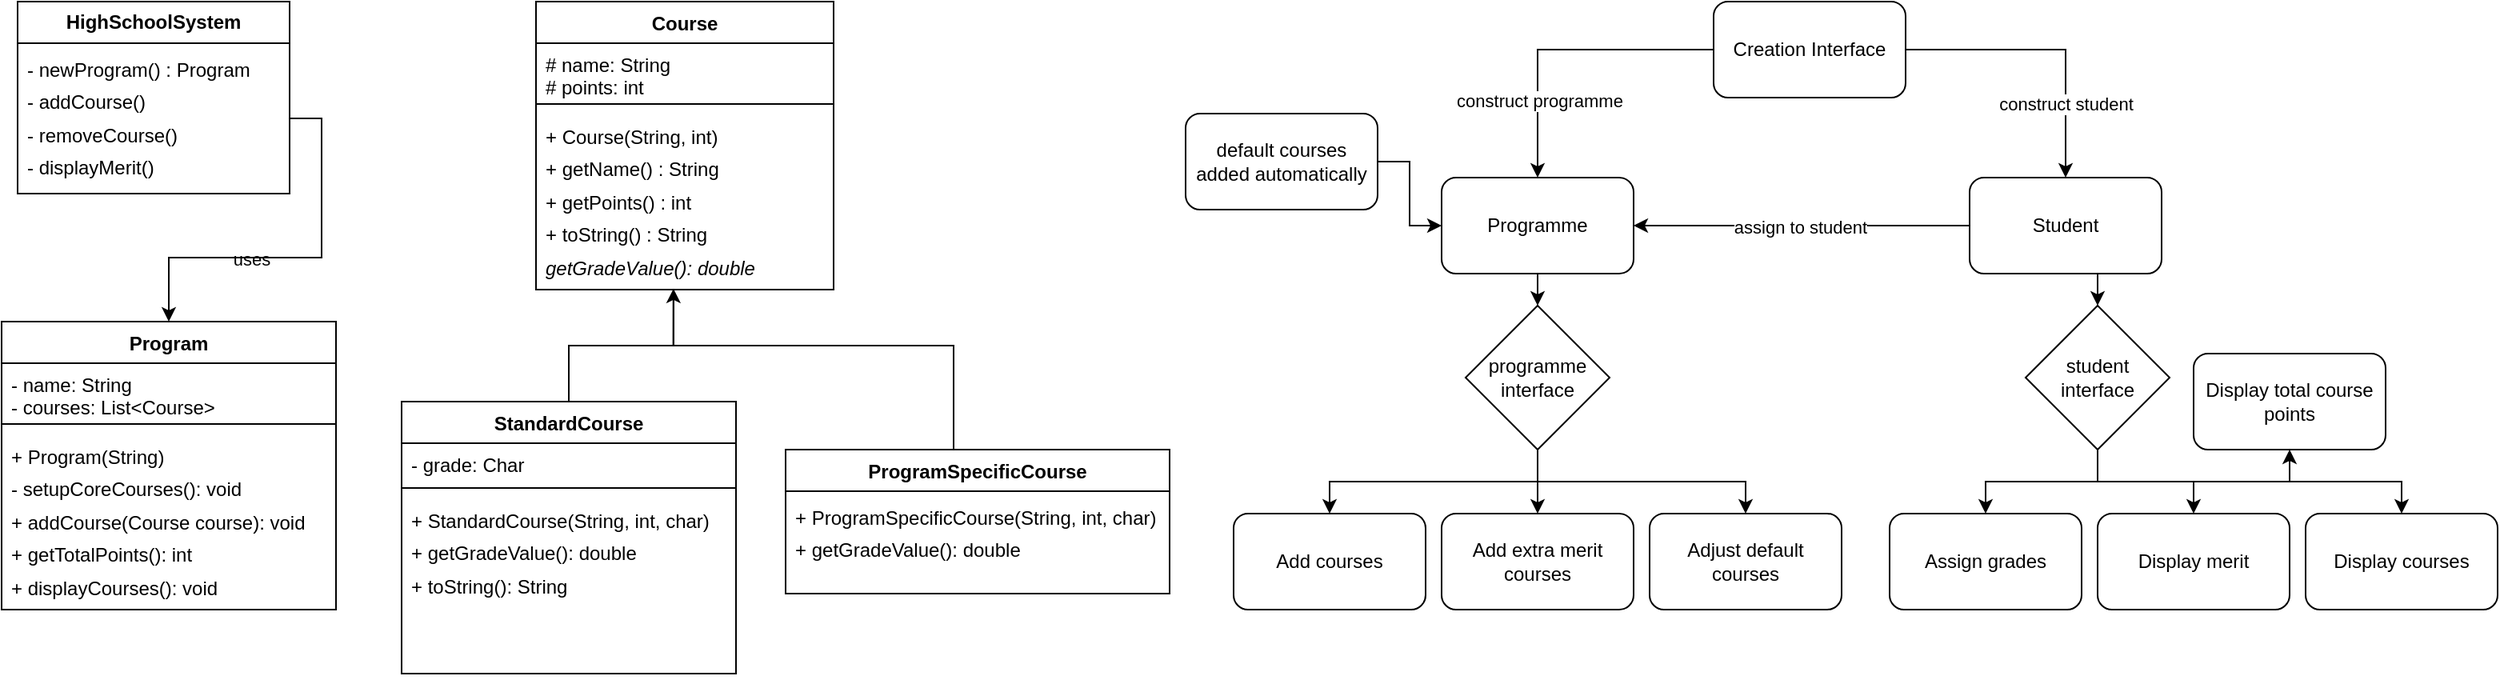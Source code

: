 <mxfile version="26.0.16">
  <diagram name="Page-1" id="ZLX0v0UZS0Uh1XJOQydC">
    <mxGraphModel dx="1110" dy="545" grid="1" gridSize="10" guides="1" tooltips="1" connect="1" arrows="1" fold="1" page="1" pageScale="1" pageWidth="413" pageHeight="583" background="#FFFFFF" math="0" shadow="0">
      <root>
        <mxCell id="0" />
        <mxCell id="1" parent="0" />
        <mxCell id="oeutDnv7Xu86Ao1kU50R-1" value="Course" style="swimlane;fontStyle=1;align=center;verticalAlign=top;childLayout=stackLayout;horizontal=1;startSize=26;horizontalStack=0;resizeParent=1;resizeParentMax=0;resizeLast=0;collapsible=1;marginBottom=0;whiteSpace=wrap;html=1;labelBackgroundColor=none;" parent="1" vertex="1">
          <mxGeometry x="384" y="50" width="186" height="180" as="geometry" />
        </mxCell>
        <mxCell id="oeutDnv7Xu86Ao1kU50R-2" value="&lt;div&gt;# name: String&lt;br&gt;# points: int&lt;/div&gt;" style="text;strokeColor=none;fillColor=none;align=left;verticalAlign=top;spacingLeft=4;spacingRight=4;overflow=hidden;rotatable=0;points=[[0,0.5],[1,0.5]];portConstraint=eastwest;whiteSpace=wrap;html=1;labelBackgroundColor=none;" parent="oeutDnv7Xu86Ao1kU50R-1" vertex="1">
          <mxGeometry y="26" width="186" height="34" as="geometry" />
        </mxCell>
        <mxCell id="oeutDnv7Xu86Ao1kU50R-3" value="" style="line;strokeWidth=1;fillColor=none;align=left;verticalAlign=middle;spacingTop=-1;spacingLeft=3;spacingRight=3;rotatable=0;labelPosition=right;points=[];portConstraint=eastwest;labelBackgroundColor=none;" parent="oeutDnv7Xu86Ao1kU50R-1" vertex="1">
          <mxGeometry y="60" width="186" height="8" as="geometry" />
        </mxCell>
        <mxCell id="oeutDnv7Xu86Ao1kU50R-4" value="&lt;div style=&quot;line-height: 170%;&quot;&gt;&lt;font&gt;+ Course(String, int)&lt;/font&gt;&lt;div&gt;&lt;font&gt;+ getName() : String&lt;/font&gt;&lt;/div&gt;&lt;div&gt;&lt;font&gt;+ getPoints() : int&lt;/font&gt;&lt;/div&gt;&lt;div&gt;&lt;font&gt;+ toString() : String&lt;/font&gt;&lt;/div&gt;&lt;div&gt;&lt;i&gt;&lt;font&gt;getGradeValue(): double&lt;/font&gt;&lt;/i&gt;&lt;/div&gt;&lt;/div&gt;" style="text;strokeColor=none;fillColor=none;align=left;verticalAlign=top;spacingLeft=4;spacingRight=4;overflow=hidden;rotatable=0;points=[[0,0.5],[1,0.5]];portConstraint=eastwest;whiteSpace=wrap;html=1;labelBackgroundColor=none;" parent="oeutDnv7Xu86Ao1kU50R-1" vertex="1">
          <mxGeometry y="68" width="186" height="112" as="geometry" />
        </mxCell>
        <mxCell id="oeutDnv7Xu86Ao1kU50R-6" value="StandardCourse" style="swimlane;fontStyle=1;align=center;verticalAlign=top;childLayout=stackLayout;horizontal=1;startSize=26;horizontalStack=0;resizeParent=1;resizeParentMax=0;resizeLast=0;collapsible=1;marginBottom=0;whiteSpace=wrap;html=1;labelBackgroundColor=none;" parent="1" vertex="1">
          <mxGeometry x="300" y="300" width="209" height="170" as="geometry" />
        </mxCell>
        <mxCell id="oeutDnv7Xu86Ao1kU50R-7" value="&lt;div&gt;- grade: Char&lt;/div&gt;" style="text;strokeColor=none;fillColor=none;align=left;verticalAlign=top;spacingLeft=4;spacingRight=4;overflow=hidden;rotatable=0;points=[[0,0.5],[1,0.5]];portConstraint=eastwest;whiteSpace=wrap;html=1;labelBackgroundColor=none;" parent="oeutDnv7Xu86Ao1kU50R-6" vertex="1">
          <mxGeometry y="26" width="209" height="24" as="geometry" />
        </mxCell>
        <mxCell id="oeutDnv7Xu86Ao1kU50R-8" value="" style="line;strokeWidth=1;fillColor=none;align=left;verticalAlign=middle;spacingTop=-1;spacingLeft=3;spacingRight=3;rotatable=0;labelPosition=right;points=[];portConstraint=eastwest;labelBackgroundColor=none;" parent="oeutDnv7Xu86Ao1kU50R-6" vertex="1">
          <mxGeometry y="50" width="209" height="8" as="geometry" />
        </mxCell>
        <mxCell id="oeutDnv7Xu86Ao1kU50R-9" value="&lt;div style=&quot;line-height: 170%;&quot;&gt;+ StandardCourse(String, int, char)&lt;/div&gt;&lt;div style=&quot;line-height: 170%;&quot;&gt;+ getGradeValue(): double&lt;/div&gt;&lt;div style=&quot;line-height: 170%;&quot;&gt;+ toString(): String&lt;/div&gt;" style="text;strokeColor=none;fillColor=none;align=left;verticalAlign=top;spacingLeft=4;spacingRight=4;overflow=hidden;rotatable=0;points=[[0,0.5],[1,0.5]];portConstraint=eastwest;whiteSpace=wrap;html=1;labelBackgroundColor=none;" parent="oeutDnv7Xu86Ao1kU50R-6" vertex="1">
          <mxGeometry y="58" width="209" height="112" as="geometry" />
        </mxCell>
        <mxCell id="oeutDnv7Xu86Ao1kU50R-19" value="&lt;b&gt;HighSchoolSystem&lt;/b&gt;" style="swimlane;fontStyle=0;childLayout=stackLayout;horizontal=1;startSize=26;fillColor=none;horizontalStack=0;resizeParent=1;resizeParentMax=0;resizeLast=0;collapsible=1;marginBottom=0;whiteSpace=wrap;html=1;labelBackgroundColor=none;" parent="1" vertex="1">
          <mxGeometry x="60" y="50" width="170" height="120" as="geometry" />
        </mxCell>
        <mxCell id="oeutDnv7Xu86Ao1kU50R-20" value="&lt;div style=&quot;line-height: 170%;&quot;&gt;- newProgram() : Program&lt;div&gt;- addCourse()&lt;/div&gt;&lt;div&gt;- removeCourse()&lt;/div&gt;&lt;div&gt;- displayMerit()&lt;/div&gt;&lt;/div&gt;" style="text;strokeColor=none;fillColor=none;align=left;verticalAlign=top;spacingLeft=4;spacingRight=4;overflow=hidden;rotatable=0;points=[[0,0.5],[1,0.5]];portConstraint=eastwest;whiteSpace=wrap;html=1;labelBackgroundColor=none;" parent="oeutDnv7Xu86Ao1kU50R-19" vertex="1">
          <mxGeometry y="26" width="170" height="94" as="geometry" />
        </mxCell>
        <mxCell id="oeutDnv7Xu86Ao1kU50R-23" value="Program" style="swimlane;fontStyle=1;align=center;verticalAlign=top;childLayout=stackLayout;horizontal=1;startSize=26;horizontalStack=0;resizeParent=1;resizeParentMax=0;resizeLast=0;collapsible=1;marginBottom=0;whiteSpace=wrap;html=1;labelBackgroundColor=none;" parent="1" vertex="1">
          <mxGeometry x="50" y="250" width="209" height="180" as="geometry" />
        </mxCell>
        <mxCell id="oeutDnv7Xu86Ao1kU50R-24" value="&lt;div&gt;- name: String&lt;div&gt;- courses: List&amp;lt;Course&amp;gt;&lt;/div&gt;&lt;/div&gt;" style="text;strokeColor=none;fillColor=none;align=left;verticalAlign=top;spacingLeft=4;spacingRight=4;overflow=hidden;rotatable=0;points=[[0,0.5],[1,0.5]];portConstraint=eastwest;whiteSpace=wrap;html=1;labelBackgroundColor=none;" parent="oeutDnv7Xu86Ao1kU50R-23" vertex="1">
          <mxGeometry y="26" width="209" height="34" as="geometry" />
        </mxCell>
        <mxCell id="oeutDnv7Xu86Ao1kU50R-25" value="" style="line;strokeWidth=1;fillColor=none;align=left;verticalAlign=middle;spacingTop=-1;spacingLeft=3;spacingRight=3;rotatable=0;labelPosition=right;points=[];portConstraint=eastwest;labelBackgroundColor=none;" parent="oeutDnv7Xu86Ao1kU50R-23" vertex="1">
          <mxGeometry y="60" width="209" height="8" as="geometry" />
        </mxCell>
        <mxCell id="oeutDnv7Xu86Ao1kU50R-26" value="&lt;div style=&quot;line-height: 170%;&quot;&gt;+ Program(String)&lt;/div&gt;&lt;div style=&quot;line-height: 170%;&quot;&gt;- setupCoreCourses(): void&lt;/div&gt;&lt;div style=&quot;line-height: 170%;&quot;&gt;+ addCourse(Course course): void&lt;/div&gt;&lt;div style=&quot;line-height: 170%;&quot;&gt;+ getTotalPoints(): int&lt;/div&gt;&lt;div style=&quot;line-height: 170%;&quot;&gt;+ displayCourses(): void&lt;/div&gt;" style="text;strokeColor=none;fillColor=none;align=left;verticalAlign=top;spacingLeft=4;spacingRight=4;overflow=hidden;rotatable=0;points=[[0,0.5],[1,0.5]];portConstraint=eastwest;whiteSpace=wrap;html=1;labelBackgroundColor=none;" parent="oeutDnv7Xu86Ao1kU50R-23" vertex="1">
          <mxGeometry y="68" width="209" height="112" as="geometry" />
        </mxCell>
        <mxCell id="oeutDnv7Xu86Ao1kU50R-27" value="ProgramSpecificCourse" style="swimlane;fontStyle=1;align=center;verticalAlign=top;childLayout=stackLayout;horizontal=1;startSize=26;horizontalStack=0;resizeParent=1;resizeParentMax=0;resizeLast=0;collapsible=1;marginBottom=0;whiteSpace=wrap;html=1;labelBackgroundColor=none;" parent="1" vertex="1">
          <mxGeometry x="540" y="330" width="240" height="90" as="geometry" />
        </mxCell>
        <mxCell id="oeutDnv7Xu86Ao1kU50R-30" value="&lt;div style=&quot;line-height: 170%;&quot;&gt;+ ProgramSpecificCourse(String, int, char)&lt;/div&gt;&lt;div style=&quot;line-height: 170%;&quot;&gt;+ getGradeValue(): double&lt;/div&gt;" style="text;strokeColor=none;fillColor=none;align=left;verticalAlign=top;spacingLeft=4;spacingRight=4;overflow=hidden;rotatable=0;points=[[0,0.5],[1,0.5]];portConstraint=eastwest;whiteSpace=wrap;html=1;labelBackgroundColor=none;" parent="oeutDnv7Xu86Ao1kU50R-27" vertex="1">
          <mxGeometry y="26" width="240" height="64" as="geometry" />
        </mxCell>
        <mxCell id="oeutDnv7Xu86Ao1kU50R-38" style="edgeStyle=orthogonalEdgeStyle;rounded=0;orthogonalLoop=1;jettySize=auto;html=1;exitX=0.5;exitY=0;exitDx=0;exitDy=0;entryX=0.462;entryY=1;entryDx=0;entryDy=0;entryPerimeter=0;endArrow=none;startFill=0;labelBackgroundColor=none;fontColor=default;" parent="1" source="oeutDnv7Xu86Ao1kU50R-27" target="oeutDnv7Xu86Ao1kU50R-4" edge="1">
          <mxGeometry relative="1" as="geometry">
            <Array as="points">
              <mxPoint x="645" y="265" />
              <mxPoint x="470" y="265" />
            </Array>
          </mxGeometry>
        </mxCell>
        <mxCell id="oeutDnv7Xu86Ao1kU50R-40" style="edgeStyle=orthogonalEdgeStyle;rounded=0;orthogonalLoop=1;jettySize=auto;html=1;exitX=0.5;exitY=0;exitDx=0;exitDy=0;entryX=0.462;entryY=0.995;entryDx=0;entryDy=0;entryPerimeter=0;labelBackgroundColor=none;fontColor=default;" parent="1" source="oeutDnv7Xu86Ao1kU50R-6" target="oeutDnv7Xu86Ao1kU50R-4" edge="1">
          <mxGeometry relative="1" as="geometry" />
        </mxCell>
        <mxCell id="oeutDnv7Xu86Ao1kU50R-55" style="edgeStyle=orthogonalEdgeStyle;rounded=0;orthogonalLoop=1;jettySize=auto;html=1;entryX=0.5;entryY=0;entryDx=0;entryDy=0;labelBackgroundColor=none;fontColor=default;" parent="1" source="oeutDnv7Xu86Ao1kU50R-20" target="oeutDnv7Xu86Ao1kU50R-23" edge="1">
          <mxGeometry relative="1" as="geometry" />
        </mxCell>
        <mxCell id="oeutDnv7Xu86Ao1kU50R-56" value="uses" style="edgeLabel;html=1;align=center;verticalAlign=middle;resizable=0;points=[];labelBackgroundColor=none;" parent="oeutDnv7Xu86Ao1kU50R-55" vertex="1" connectable="0">
          <mxGeometry x="0.248" y="1" relative="1" as="geometry">
            <mxPoint as="offset" />
          </mxGeometry>
        </mxCell>
        <mxCell id="8wF5PM18fzEZvsAPbTo8-22" style="edgeStyle=orthogonalEdgeStyle;rounded=0;orthogonalLoop=1;jettySize=auto;html=1;entryX=1;entryY=0.5;entryDx=0;entryDy=0;" edge="1" parent="1" source="8wF5PM18fzEZvsAPbTo8-6" target="8wF5PM18fzEZvsAPbTo8-17">
          <mxGeometry relative="1" as="geometry" />
        </mxCell>
        <mxCell id="8wF5PM18fzEZvsAPbTo8-23" value="assign to student" style="edgeLabel;html=1;align=center;verticalAlign=middle;resizable=0;points=[];" vertex="1" connectable="0" parent="8wF5PM18fzEZvsAPbTo8-22">
          <mxGeometry x="0.008" y="1" relative="1" as="geometry">
            <mxPoint as="offset" />
          </mxGeometry>
        </mxCell>
        <mxCell id="8wF5PM18fzEZvsAPbTo8-53" style="edgeStyle=orthogonalEdgeStyle;rounded=0;orthogonalLoop=1;jettySize=auto;html=1;exitX=0.5;exitY=1;exitDx=0;exitDy=0;entryX=0.5;entryY=0;entryDx=0;entryDy=0;" edge="1" parent="1" source="8wF5PM18fzEZvsAPbTo8-6" target="8wF5PM18fzEZvsAPbTo8-52">
          <mxGeometry relative="1" as="geometry" />
        </mxCell>
        <mxCell id="8wF5PM18fzEZvsAPbTo8-6" value="Student" style="rounded=1;whiteSpace=wrap;html=1;" vertex="1" parent="1">
          <mxGeometry x="1280" y="160" width="120" height="60" as="geometry" />
        </mxCell>
        <mxCell id="8wF5PM18fzEZvsAPbTo8-12" style="edgeStyle=orthogonalEdgeStyle;rounded=0;orthogonalLoop=1;jettySize=auto;html=1;entryX=0.5;entryY=0;entryDx=0;entryDy=0;" edge="1" parent="1" source="8wF5PM18fzEZvsAPbTo8-11" target="8wF5PM18fzEZvsAPbTo8-6">
          <mxGeometry relative="1" as="geometry" />
        </mxCell>
        <mxCell id="8wF5PM18fzEZvsAPbTo8-14" value="construct student" style="edgeLabel;html=1;align=center;verticalAlign=middle;resizable=0;points=[];" vertex="1" connectable="0" parent="8wF5PM18fzEZvsAPbTo8-12">
          <mxGeometry x="0.491" relative="1" as="geometry">
            <mxPoint as="offset" />
          </mxGeometry>
        </mxCell>
        <mxCell id="8wF5PM18fzEZvsAPbTo8-18" style="edgeStyle=orthogonalEdgeStyle;rounded=0;orthogonalLoop=1;jettySize=auto;html=1;entryX=0.5;entryY=0;entryDx=0;entryDy=0;" edge="1" parent="1" source="8wF5PM18fzEZvsAPbTo8-11" target="8wF5PM18fzEZvsAPbTo8-17">
          <mxGeometry relative="1" as="geometry" />
        </mxCell>
        <mxCell id="8wF5PM18fzEZvsAPbTo8-19" value="construct programme" style="edgeLabel;html=1;align=center;verticalAlign=middle;resizable=0;points=[];" vertex="1" connectable="0" parent="8wF5PM18fzEZvsAPbTo8-18">
          <mxGeometry x="0.613" y="1" relative="1" as="geometry">
            <mxPoint y="-11" as="offset" />
          </mxGeometry>
        </mxCell>
        <mxCell id="8wF5PM18fzEZvsAPbTo8-11" value="Creation Interface" style="rounded=1;whiteSpace=wrap;html=1;" vertex="1" parent="1">
          <mxGeometry x="1120" y="50" width="120" height="60" as="geometry" />
        </mxCell>
        <mxCell id="8wF5PM18fzEZvsAPbTo8-51" style="edgeStyle=orthogonalEdgeStyle;rounded=0;orthogonalLoop=1;jettySize=auto;html=1;exitX=0.5;exitY=1;exitDx=0;exitDy=0;entryX=0.5;entryY=0;entryDx=0;entryDy=0;" edge="1" parent="1" source="8wF5PM18fzEZvsAPbTo8-17" target="8wF5PM18fzEZvsAPbTo8-45">
          <mxGeometry relative="1" as="geometry" />
        </mxCell>
        <mxCell id="8wF5PM18fzEZvsAPbTo8-17" value="Programme" style="rounded=1;whiteSpace=wrap;html=1;" vertex="1" parent="1">
          <mxGeometry x="950" y="160" width="120" height="60" as="geometry" />
        </mxCell>
        <mxCell id="8wF5PM18fzEZvsAPbTo8-20" value="Add courses" style="rounded=1;whiteSpace=wrap;html=1;" vertex="1" parent="1">
          <mxGeometry x="820" y="370" width="120" height="60" as="geometry" />
        </mxCell>
        <mxCell id="8wF5PM18fzEZvsAPbTo8-24" value="Add extra merit courses" style="rounded=1;whiteSpace=wrap;html=1;" vertex="1" parent="1">
          <mxGeometry x="950" y="370" width="120" height="60" as="geometry" />
        </mxCell>
        <mxCell id="8wF5PM18fzEZvsAPbTo8-27" style="edgeStyle=orthogonalEdgeStyle;rounded=0;orthogonalLoop=1;jettySize=auto;html=1;entryX=0;entryY=0.5;entryDx=0;entryDy=0;" edge="1" parent="1" source="8wF5PM18fzEZvsAPbTo8-26" target="8wF5PM18fzEZvsAPbTo8-17">
          <mxGeometry relative="1" as="geometry" />
        </mxCell>
        <mxCell id="8wF5PM18fzEZvsAPbTo8-26" value="default courses added automatically" style="rounded=1;whiteSpace=wrap;html=1;" vertex="1" parent="1">
          <mxGeometry x="790" y="120" width="120" height="60" as="geometry" />
        </mxCell>
        <mxCell id="8wF5PM18fzEZvsAPbTo8-29" value="Adjust default courses" style="rounded=1;whiteSpace=wrap;html=1;" vertex="1" parent="1">
          <mxGeometry x="1080" y="370" width="120" height="60" as="geometry" />
        </mxCell>
        <mxCell id="8wF5PM18fzEZvsAPbTo8-31" value="Assign grades" style="rounded=1;whiteSpace=wrap;html=1;" vertex="1" parent="1">
          <mxGeometry x="1230" y="370" width="120" height="60" as="geometry" />
        </mxCell>
        <mxCell id="8wF5PM18fzEZvsAPbTo8-42" value="Display courses" style="rounded=1;whiteSpace=wrap;html=1;" vertex="1" parent="1">
          <mxGeometry x="1490" y="370" width="120" height="60" as="geometry" />
        </mxCell>
        <mxCell id="8wF5PM18fzEZvsAPbTo8-43" value="Display merit" style="rounded=1;whiteSpace=wrap;html=1;" vertex="1" parent="1">
          <mxGeometry x="1360" y="370" width="120" height="60" as="geometry" />
        </mxCell>
        <mxCell id="8wF5PM18fzEZvsAPbTo8-44" value="Display total course points" style="rounded=1;whiteSpace=wrap;html=1;" vertex="1" parent="1">
          <mxGeometry x="1420" y="270" width="120" height="60" as="geometry" />
        </mxCell>
        <mxCell id="8wF5PM18fzEZvsAPbTo8-46" style="edgeStyle=orthogonalEdgeStyle;rounded=0;orthogonalLoop=1;jettySize=auto;html=1;entryX=0.5;entryY=0;entryDx=0;entryDy=0;" edge="1" parent="1" source="8wF5PM18fzEZvsAPbTo8-45" target="8wF5PM18fzEZvsAPbTo8-24">
          <mxGeometry relative="1" as="geometry" />
        </mxCell>
        <mxCell id="8wF5PM18fzEZvsAPbTo8-49" style="edgeStyle=orthogonalEdgeStyle;rounded=0;orthogonalLoop=1;jettySize=auto;html=1;exitX=0.5;exitY=1;exitDx=0;exitDy=0;entryX=0.5;entryY=0;entryDx=0;entryDy=0;" edge="1" parent="1" source="8wF5PM18fzEZvsAPbTo8-45" target="8wF5PM18fzEZvsAPbTo8-29">
          <mxGeometry relative="1" as="geometry" />
        </mxCell>
        <mxCell id="8wF5PM18fzEZvsAPbTo8-50" style="edgeStyle=orthogonalEdgeStyle;rounded=0;orthogonalLoop=1;jettySize=auto;html=1;exitX=0.5;exitY=1;exitDx=0;exitDy=0;entryX=0.5;entryY=0;entryDx=0;entryDy=0;" edge="1" parent="1" source="8wF5PM18fzEZvsAPbTo8-45" target="8wF5PM18fzEZvsAPbTo8-20">
          <mxGeometry relative="1" as="geometry" />
        </mxCell>
        <mxCell id="8wF5PM18fzEZvsAPbTo8-45" value="programme interface" style="rhombus;whiteSpace=wrap;html=1;" vertex="1" parent="1">
          <mxGeometry x="965" y="240" width="90" height="90" as="geometry" />
        </mxCell>
        <mxCell id="8wF5PM18fzEZvsAPbTo8-54" style="edgeStyle=orthogonalEdgeStyle;rounded=0;orthogonalLoop=1;jettySize=auto;html=1;exitX=0.5;exitY=1;exitDx=0;exitDy=0;entryX=0.5;entryY=0;entryDx=0;entryDy=0;" edge="1" parent="1" source="8wF5PM18fzEZvsAPbTo8-52" target="8wF5PM18fzEZvsAPbTo8-31">
          <mxGeometry relative="1" as="geometry" />
        </mxCell>
        <mxCell id="8wF5PM18fzEZvsAPbTo8-55" style="edgeStyle=orthogonalEdgeStyle;rounded=0;orthogonalLoop=1;jettySize=auto;html=1;exitX=0.5;exitY=1;exitDx=0;exitDy=0;entryX=0.5;entryY=0;entryDx=0;entryDy=0;" edge="1" parent="1" source="8wF5PM18fzEZvsAPbTo8-52" target="8wF5PM18fzEZvsAPbTo8-43">
          <mxGeometry relative="1" as="geometry" />
        </mxCell>
        <mxCell id="8wF5PM18fzEZvsAPbTo8-56" style="edgeStyle=orthogonalEdgeStyle;rounded=0;orthogonalLoop=1;jettySize=auto;html=1;exitX=0.5;exitY=1;exitDx=0;exitDy=0;entryX=0.5;entryY=0;entryDx=0;entryDy=0;" edge="1" parent="1" source="8wF5PM18fzEZvsAPbTo8-52" target="8wF5PM18fzEZvsAPbTo8-42">
          <mxGeometry relative="1" as="geometry" />
        </mxCell>
        <mxCell id="8wF5PM18fzEZvsAPbTo8-57" style="edgeStyle=orthogonalEdgeStyle;rounded=0;orthogonalLoop=1;jettySize=auto;html=1;exitX=0.5;exitY=1;exitDx=0;exitDy=0;entryX=0.5;entryY=1;entryDx=0;entryDy=0;" edge="1" parent="1" source="8wF5PM18fzEZvsAPbTo8-52" target="8wF5PM18fzEZvsAPbTo8-44">
          <mxGeometry relative="1" as="geometry" />
        </mxCell>
        <mxCell id="8wF5PM18fzEZvsAPbTo8-52" value="student interface" style="rhombus;whiteSpace=wrap;html=1;" vertex="1" parent="1">
          <mxGeometry x="1315" y="240" width="90" height="90" as="geometry" />
        </mxCell>
      </root>
    </mxGraphModel>
  </diagram>
</mxfile>
